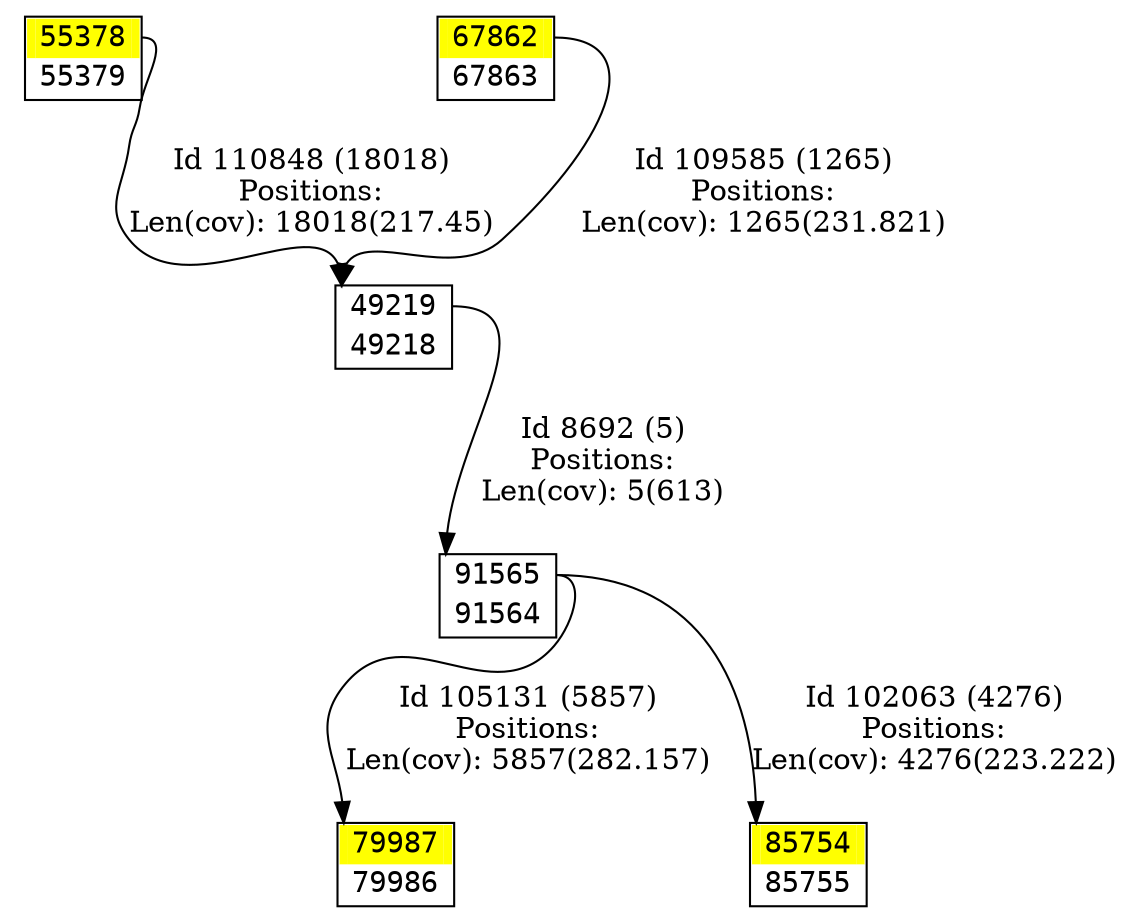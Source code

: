 digraph graph_picture {
node[fontname=<Courier> ,penwidth=<1.8> ,shape=<plaintext> ]
vertex_49218_49219[label=<<TABLE BORDER="1" CELLSPACING="0" >
<TR><TD BORDER="0" PORT = "port_49219_in" color="white" bgcolor="white" ></TD><TD BORDER="0" color="white" bgcolor="white" >49219</TD><TD BORDER="0" PORT = "port_49219_out" color="white" bgcolor="white" ></TD></TR>
<TR><TD BORDER="0" PORT = "port_49218_out" color="white" bgcolor="white" ></TD><TD BORDER="0" color="white" bgcolor="white" >49218</TD><TD BORDER="0" PORT = "port_49218_in" color="white" bgcolor="white" ></TD></TR>
</TABLE>> ,color=<black> ,URL=</vertex/49219.svg> ]
vertex_55378_55379[label=<<TABLE BORDER="1" CELLSPACING="0" >
<TR><TD BORDER="0" PORT = "port_55378_in" color="yellow" bgcolor="yellow" ></TD><TD BORDER="0" color="yellow" bgcolor="yellow" >55378</TD><TD BORDER="0" PORT = "port_55378_out" color="yellow" bgcolor="yellow" ></TD></TR>
<TR><TD BORDER="0" PORT = "port_55379_out" color="white" bgcolor="white" ></TD><TD BORDER="0" color="white" bgcolor="white" >55379</TD><TD BORDER="0" PORT = "port_55379_in" color="white" bgcolor="white" ></TD></TR>
</TABLE>> ,color=<black> ,URL=</vertex/55378.svg> ]
vertex_67862_67863[label=<<TABLE BORDER="1" CELLSPACING="0" >
<TR><TD BORDER="0" PORT = "port_67862_in" color="yellow" bgcolor="yellow" ></TD><TD BORDER="0" color="yellow" bgcolor="yellow" >67862</TD><TD BORDER="0" PORT = "port_67862_out" color="yellow" bgcolor="yellow" ></TD></TR>
<TR><TD BORDER="0" PORT = "port_67863_out" color="white" bgcolor="white" ></TD><TD BORDER="0" color="white" bgcolor="white" >67863</TD><TD BORDER="0" PORT = "port_67863_in" color="white" bgcolor="white" ></TD></TR>
</TABLE>> ,color=<black> ,URL=</vertex/67862.svg> ]
vertex_79986_79987[label=<<TABLE BORDER="1" CELLSPACING="0" >
<TR><TD BORDER="0" PORT = "port_79987_in" color="yellow" bgcolor="yellow" ></TD><TD BORDER="0" color="yellow" bgcolor="yellow" >79987</TD><TD BORDER="0" PORT = "port_79987_out" color="yellow" bgcolor="yellow" ></TD></TR>
<TR><TD BORDER="0" PORT = "port_79986_out" color="white" bgcolor="white" ></TD><TD BORDER="0" color="white" bgcolor="white" >79986</TD><TD BORDER="0" PORT = "port_79986_in" color="white" bgcolor="white" ></TD></TR>
</TABLE>> ,color=<black> ,URL=</vertex/79987.svg> ]
vertex_85754_85755[label=<<TABLE BORDER="1" CELLSPACING="0" >
<TR><TD BORDER="0" PORT = "port_85754_in" color="yellow" bgcolor="yellow" ></TD><TD BORDER="0" color="yellow" bgcolor="yellow" >85754</TD><TD BORDER="0" PORT = "port_85754_out" color="yellow" bgcolor="yellow" ></TD></TR>
<TR><TD BORDER="0" PORT = "port_85755_out" color="white" bgcolor="white" ></TD><TD BORDER="0" color="white" bgcolor="white" >85755</TD><TD BORDER="0" PORT = "port_85755_in" color="white" bgcolor="white" ></TD></TR>
</TABLE>> ,color=<black> ,URL=</vertex/85754.svg> ]
vertex_91564_91565[label=<<TABLE BORDER="1" CELLSPACING="0" >
<TR><TD BORDER="0" PORT = "port_91565_in" color="white" bgcolor="white" ></TD><TD BORDER="0" color="white" bgcolor="white" >91565</TD><TD BORDER="0" PORT = "port_91565_out" color="white" bgcolor="white" ></TD></TR>
<TR><TD BORDER="0" PORT = "port_91564_out" color="white" bgcolor="white" ></TD><TD BORDER="0" color="white" bgcolor="white" >91564</TD><TD BORDER="0" PORT = "port_91564_in" color="white" bgcolor="white" ></TD></TR>
</TABLE>> ,color=<black> ,URL=</vertex/91565.svg> ]
vertex_49218_49219:port_49219_out->vertex_91564_91565:port_91565_in[label="Id 8692 (5)\nPositions:\nLen(cov): 5(613)" ,color=<black> ]
vertex_91564_91565:port_91565_out->vertex_85754_85755:port_85754_in[label="Id 102063 (4276)\nPositions:\nLen(cov): 4276(223.222)" ,color=<black> ]
vertex_91564_91565:port_91565_out->vertex_79986_79987:port_79987_in[label="Id 105131 (5857)\nPositions:\nLen(cov): 5857(282.157)" ,color=<black> ]
vertex_67862_67863:port_67862_out->vertex_49218_49219:port_49219_in[label="Id 109585 (1265)\nPositions:\nLen(cov): 1265(231.821)" ,color=<black> ]
vertex_55378_55379:port_55378_out->vertex_49218_49219:port_49219_in[label="Id 110848 (18018)\nPositions:\nLen(cov): 18018(217.45)" ,color=<black> ]
}
